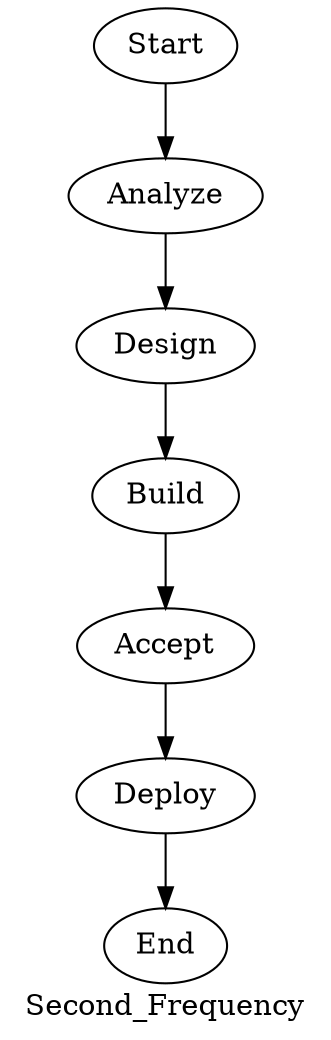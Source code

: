 digraph Second_Frequency {
	Start -> Analyze
	Analyze -> Design
	Design -> Build
	Build -> Accept
	Accept -> Deploy
	Deploy -> End
	label=Second_Frequency
}
